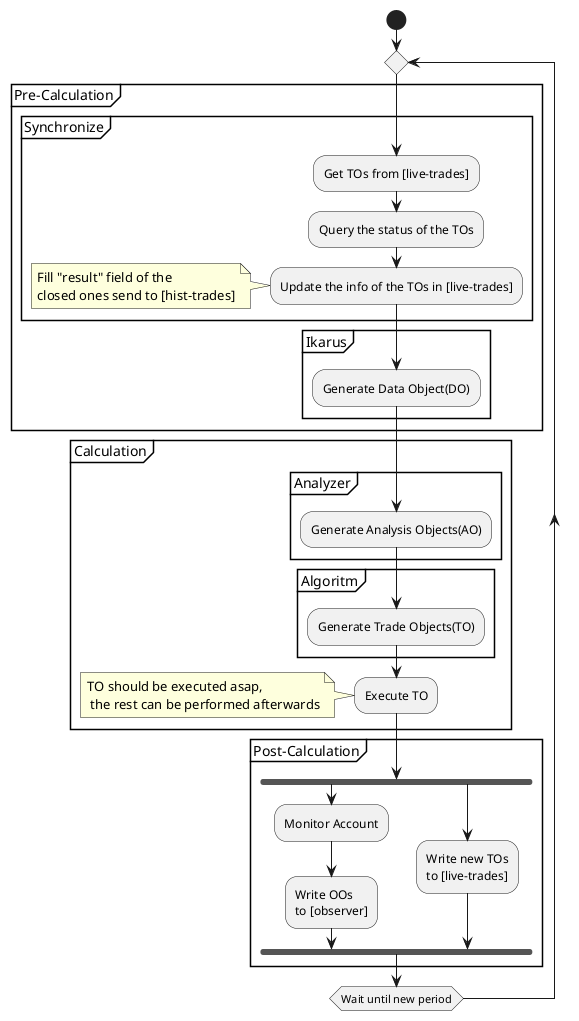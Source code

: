 @startuml
start

repeat
  partition Pre-Calculation {
    partition Synchronize {
      :Get TOs from [live-trades];
      :Query the status of the TOs;
      :Update the info of the TOs in [live-trades];
      note left: Fill "result" field of the\nclosed ones send to [hist-trades]

    }
    partition Ikarus {
      :Generate Data Object(DO);
    }
  }

  partition Calculation {
    partition Analyzer {
      :Generate Analysis Objects(AO);
    }
    partition Algoritm {
      :Generate Trade Objects(TO);
    }
  
  :Execute TO;
  note left: TO should be executed asap,\n the rest can be performed afterwards
  }

  partition Post-Calculation {
    fork
      :Monitor Account;
      :Write OOs\nto [observer];
    fork again
      :Write new TOs\nto [live-trades];
    end fork
  }
repeat while (Wait until new period)
@enduml